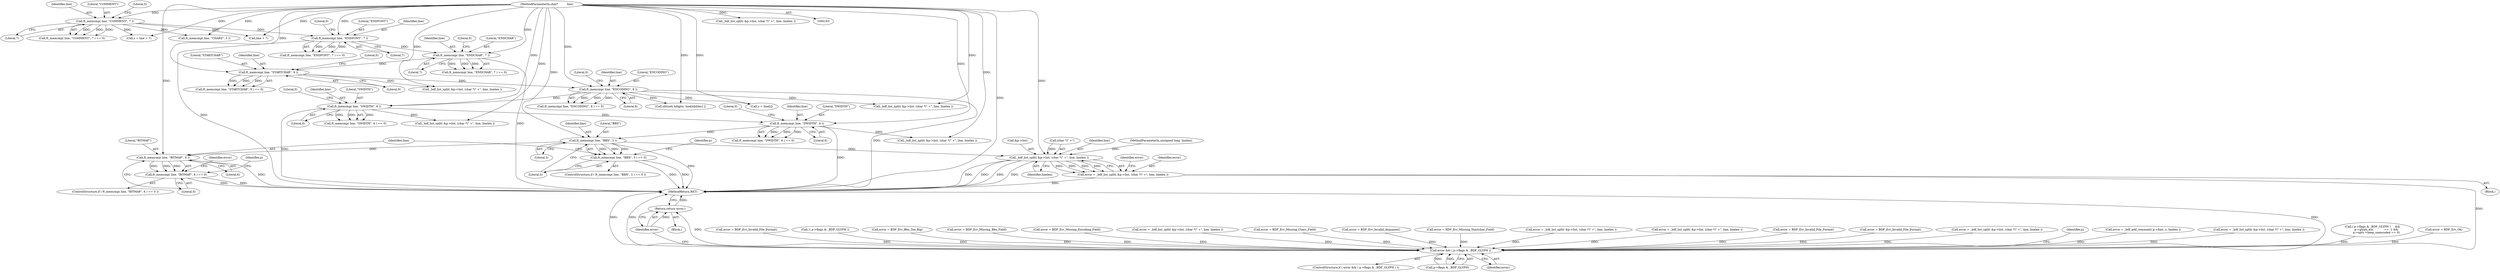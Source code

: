 digraph "0_savannah_07bdb6e289c7954e2a533039dc93c1c136099d2d@API" {
"1001141" [label="(Call,ft_memcmp( line, \"BBX\", 3 ))"];
"1001060" [label="(Call,ft_memcmp( line, \"DWIDTH\", 6 ))"];
"1001007" [label="(Call,ft_memcmp( line, \"SWIDTH\", 6 ))"];
"1000478" [label="(Call,ft_memcmp( line, \"ENCODING\", 8 ))"];
"1000398" [label="(Call,ft_memcmp( line, \"STARTCHAR\", 9 ))"];
"1000357" [label="(Call,ft_memcmp( line, \"ENDCHAR\", 7 ))"];
"1000331" [label="(Call,ft_memcmp( line, \"ENDFONT\", 7 ))"];
"1000206" [label="(Call,ft_memcmp( line, \"COMMENT\", 7 ))"];
"1000164" [label="(MethodParameterIn,char*          line)"];
"1001140" [label="(Call,ft_memcmp( line, \"BBX\", 3 ) == 0)"];
"1001157" [label="(Call,_bdf_list_split( &p->list, (char *)\" +\", line, linelen ))"];
"1001155" [label="(Call,error = _bdf_list_split( &p->list, (char *)\" +\", line, linelen ))"];
"1001558" [label="(Call,error && ( p->flags & _BDF_GLYPH ))"];
"1001569" [label="(Return,return error;)"];
"1001456" [label="(Call,ft_memcmp( line, \"BITMAP\", 6 ))"];
"1001455" [label="(Call,ft_memcmp( line, \"BITMAP\", 6 ) == 0)"];
"1000334" [label="(Literal,7)"];
"1001142" [label="(Identifier,line)"];
"1000481" [label="(Literal,8)"];
"1001460" [label="(Literal,0)"];
"1001467" [label="(Identifier,p)"];
"1000208" [label="(Literal,\"COMMENT\")"];
"1001060" [label="(Call,ft_memcmp( line, \"DWIDTH\", 6 ))"];
"1000402" [label="(Literal,0)"];
"1000358" [label="(Identifier,line)"];
"1000333" [label="(Literal,\"ENDFONT\")"];
"1000210" [label="(Literal,0)"];
"1001548" [label="(Call,error = BDF_Err_Invalid_File_Format)"];
"1001557" [label="(ControlStructure,if ( error && ( p->flags & _BDF_GLYPH ) ))"];
"1001011" [label="(Literal,0)"];
"1000209" [label="(Literal,7)"];
"1001064" [label="(Literal,0)"];
"1000485" [label="(Call,!( p->flags & _BDF_GLYPH ))"];
"1001516" [label="(Call,error = BDF_Err_Bbx_Too_Big)"];
"1000332" [label="(Identifier,line)"];
"1001023" [label="(Call,_bdf_list_split( &p->list, (char *)\" +\", line, linelen ))"];
"1000361" [label="(Literal,0)"];
"1000397" [label="(Call,ft_memcmp( line, \"STARTCHAR\", 9 ) == 0)"];
"1000331" [label="(Call,ft_memcmp( line, \"ENDFONT\", 7 ))"];
"1000357" [label="(Call,ft_memcmp( line, \"ENDCHAR\", 7 ))"];
"1001010" [label="(Literal,6)"];
"1001006" [label="(Call,ft_memcmp( line, \"SWIDTH\", 6 ) == 0)"];
"1001471" [label="(Call,error = BDF_Err_Missing_Bbx_Field)"];
"1001553" [label="(Call,error = BDF_Err_Missing_Encoding_Field)"];
"1000169" [label="(Block,)"];
"1001458" [label="(Literal,\"BITMAP\")"];
"1000477" [label="(Call,ft_memcmp( line, \"ENCODING\", 8 ) == 0)"];
"1001459" [label="(Literal,6)"];
"1001162" [label="(Call,(char *)\" +\")"];
"1000398" [label="(Call,ft_memcmp( line, \"STARTCHAR\", 9 ))"];
"1000401" [label="(Literal,9)"];
"1000480" [label="(Literal,\"ENCODING\")"];
"1000206" [label="(Call,ft_memcmp( line, \"COMMENT\", 7 ))"];
"1001008" [label="(Identifier,line)"];
"1001560" [label="(Call,p->flags & _BDF_GLYPH)"];
"1001549" [label="(Identifier,error)"];
"1000259" [label="(Call,error = _bdf_list_split( &p->list, (char *)\" +\", line, linelen ))"];
"1000205" [label="(Call,ft_memcmp( line, \"COMMENT\", 7 ) == 0)"];
"1001165" [label="(Identifier,line)"];
"1001456" [label="(Call,ft_memcmp( line, \"BITMAP\", 6 ))"];
"1000335" [label="(Literal,0)"];
"1001157" [label="(Call,_bdf_list_split( &p->list, (char *)\" +\", line, linelen ))"];
"1000217" [label="(Call,line + 7)"];
"1000255" [label="(Call,error = BDF_Err_Missing_Chars_Field)"];
"1000978" [label="(Call,sbitset( hdigits, line[nibbles] ))"];
"1001168" [label="(Identifier,error)"];
"1000310" [label="(Call,error = BDF_Err_Invalid_Argument)"];
"1001143" [label="(Literal,\"BBX\")"];
"1000165" [label="(MethodParameterIn,unsigned long  linelen)"];
"1001146" [label="(Block,)"];
"1001139" [label="(ControlStructure,if ( ft_memcmp( line, \"BBX\", 3 ) == 0 ))"];
"1001455" [label="(Call,ft_memcmp( line, \"BITMAP\", 6 ) == 0)"];
"1001141" [label="(Call,ft_memcmp( line, \"BBX\", 3 ))"];
"1001063" [label="(Literal,6)"];
"1001061" [label="(Identifier,line)"];
"1001009" [label="(Literal,\"SWIDTH\")"];
"1001059" [label="(Call,ft_memcmp( line, \"DWIDTH\", 6 ) == 0)"];
"1001571" [label="(MethodReturn,RET)"];
"1001156" [label="(Identifier,error)"];
"1001569" [label="(Return,return error;)"];
"1001558" [label="(Call,error && ( p->flags & _BDF_GLYPH ))"];
"1001166" [label="(Identifier,linelen)"];
"1001158" [label="(Call,&p->list)"];
"1000215" [label="(Call,s = line + 7)"];
"1001076" [label="(Call,_bdf_list_split( &p->list, (char *)\" +\", line, linelen ))"];
"1000492" [label="(Call,error = BDF_Err_Missing_Startchar_Field)"];
"1000164" [label="(MethodParameterIn,char*          line)"];
"1000360" [label="(Literal,7)"];
"1001457" [label="(Identifier,line)"];
"1001155" [label="(Call,error = _bdf_list_split( &p->list, (char *)\" +\", line, linelen ))"];
"1000884" [label="(Call,c = line[i])"];
"1001021" [label="(Call,error = _bdf_list_split( &p->list, (char *)\" +\", line, linelen ))"];
"1001074" [label="(Call,error = _bdf_list_split( &p->list, (char *)\" +\", line, linelen ))"];
"1000596" [label="(Call,error = BDF_Err_Invalid_File_Format)"];
"1000443" [label="(Call,error = BDF_Err_Invalid_File_Format)"];
"1001140" [label="(Call,ft_memcmp( line, \"BBX\", 3 ) == 0)"];
"1001145" [label="(Literal,0)"];
"1000498" [label="(Call,_bdf_list_split( &p->list, (char *)\" +\", line, linelen ))"];
"1000359" [label="(Literal,\"ENDCHAR\")"];
"1000478" [label="(Call,ft_memcmp( line, \"ENCODING\", 8 ))"];
"1000482" [label="(Literal,0)"];
"1000207" [label="(Identifier,line)"];
"1001559" [label="(Identifier,error)"];
"1001007" [label="(Call,ft_memcmp( line, \"SWIDTH\", 6 ))"];
"1000408" [label="(Call,error = _bdf_list_split( &p->list, (char *)\" +\", line, linelen ))"];
"1000479" [label="(Identifier,line)"];
"1001567" [label="(Identifier,p)"];
"1000400" [label="(Literal,\"STARTCHAR\")"];
"1000356" [label="(Call,ft_memcmp( line, \"ENDCHAR\", 7 ) == 0)"];
"1000230" [label="(Call,error = _bdf_add_comment( p->font, s, linelen ))"];
"1001144" [label="(Literal,3)"];
"1000399" [label="(Identifier,line)"];
"1000496" [label="(Call,error = _bdf_list_split( &p->list, (char *)\" +\", line, linelen ))"];
"1000410" [label="(Call,_bdf_list_split( &p->list, (char *)\" +\", line, linelen ))"];
"1001570" [label="(Identifier,error)"];
"1001151" [label="(Identifier,p)"];
"1001062" [label="(Literal,\"DWIDTH\")"];
"1001454" [label="(ControlStructure,if ( ft_memcmp( line, \"BITMAP\", 6 ) == 0 ))"];
"1000330" [label="(Call,ft_memcmp( line, \"ENDFONT\", 7 ) == 0)"];
"1000375" [label="(Call,( p->flags & _BDF_GLYPH )     &&\n         p->glyph_enc            == -1 &&\n         p->opts->keep_unencoded == 0)"];
"1000261" [label="(Call,_bdf_list_split( &p->list, (char *)\" +\", line, linelen ))"];
"1000182" [label="(Call,error = BDF_Err_Ok)"];
"1000249" [label="(Call,ft_memcmp( line, \"CHARS\", 5 ))"];
"1001141" -> "1001140"  [label="AST: "];
"1001141" -> "1001144"  [label="CFG: "];
"1001142" -> "1001141"  [label="AST: "];
"1001143" -> "1001141"  [label="AST: "];
"1001144" -> "1001141"  [label="AST: "];
"1001145" -> "1001141"  [label="CFG: "];
"1001141" -> "1001571"  [label="DDG: "];
"1001141" -> "1001140"  [label="DDG: "];
"1001141" -> "1001140"  [label="DDG: "];
"1001141" -> "1001140"  [label="DDG: "];
"1001060" -> "1001141"  [label="DDG: "];
"1000164" -> "1001141"  [label="DDG: "];
"1001141" -> "1001157"  [label="DDG: "];
"1001141" -> "1001456"  [label="DDG: "];
"1001060" -> "1001059"  [label="AST: "];
"1001060" -> "1001063"  [label="CFG: "];
"1001061" -> "1001060"  [label="AST: "];
"1001062" -> "1001060"  [label="AST: "];
"1001063" -> "1001060"  [label="AST: "];
"1001064" -> "1001060"  [label="CFG: "];
"1001060" -> "1001571"  [label="DDG: "];
"1001060" -> "1001059"  [label="DDG: "];
"1001060" -> "1001059"  [label="DDG: "];
"1001060" -> "1001059"  [label="DDG: "];
"1001007" -> "1001060"  [label="DDG: "];
"1000164" -> "1001060"  [label="DDG: "];
"1001060" -> "1001076"  [label="DDG: "];
"1001007" -> "1001006"  [label="AST: "];
"1001007" -> "1001010"  [label="CFG: "];
"1001008" -> "1001007"  [label="AST: "];
"1001009" -> "1001007"  [label="AST: "];
"1001010" -> "1001007"  [label="AST: "];
"1001011" -> "1001007"  [label="CFG: "];
"1001007" -> "1001571"  [label="DDG: "];
"1001007" -> "1001006"  [label="DDG: "];
"1001007" -> "1001006"  [label="DDG: "];
"1001007" -> "1001006"  [label="DDG: "];
"1000478" -> "1001007"  [label="DDG: "];
"1000164" -> "1001007"  [label="DDG: "];
"1001007" -> "1001023"  [label="DDG: "];
"1000478" -> "1000477"  [label="AST: "];
"1000478" -> "1000481"  [label="CFG: "];
"1000479" -> "1000478"  [label="AST: "];
"1000480" -> "1000478"  [label="AST: "];
"1000481" -> "1000478"  [label="AST: "];
"1000482" -> "1000478"  [label="CFG: "];
"1000478" -> "1001571"  [label="DDG: "];
"1000478" -> "1000477"  [label="DDG: "];
"1000478" -> "1000477"  [label="DDG: "];
"1000478" -> "1000477"  [label="DDG: "];
"1000398" -> "1000478"  [label="DDG: "];
"1000164" -> "1000478"  [label="DDG: "];
"1000478" -> "1000498"  [label="DDG: "];
"1000478" -> "1000884"  [label="DDG: "];
"1000478" -> "1000978"  [label="DDG: "];
"1000398" -> "1000397"  [label="AST: "];
"1000398" -> "1000401"  [label="CFG: "];
"1000399" -> "1000398"  [label="AST: "];
"1000400" -> "1000398"  [label="AST: "];
"1000401" -> "1000398"  [label="AST: "];
"1000402" -> "1000398"  [label="CFG: "];
"1000398" -> "1000397"  [label="DDG: "];
"1000398" -> "1000397"  [label="DDG: "];
"1000398" -> "1000397"  [label="DDG: "];
"1000357" -> "1000398"  [label="DDG: "];
"1000164" -> "1000398"  [label="DDG: "];
"1000398" -> "1000410"  [label="DDG: "];
"1000357" -> "1000356"  [label="AST: "];
"1000357" -> "1000360"  [label="CFG: "];
"1000358" -> "1000357"  [label="AST: "];
"1000359" -> "1000357"  [label="AST: "];
"1000360" -> "1000357"  [label="AST: "];
"1000361" -> "1000357"  [label="CFG: "];
"1000357" -> "1001571"  [label="DDG: "];
"1000357" -> "1000356"  [label="DDG: "];
"1000357" -> "1000356"  [label="DDG: "];
"1000357" -> "1000356"  [label="DDG: "];
"1000331" -> "1000357"  [label="DDG: "];
"1000164" -> "1000357"  [label="DDG: "];
"1000331" -> "1000330"  [label="AST: "];
"1000331" -> "1000334"  [label="CFG: "];
"1000332" -> "1000331"  [label="AST: "];
"1000333" -> "1000331"  [label="AST: "];
"1000334" -> "1000331"  [label="AST: "];
"1000335" -> "1000331"  [label="CFG: "];
"1000331" -> "1001571"  [label="DDG: "];
"1000331" -> "1000330"  [label="DDG: "];
"1000331" -> "1000330"  [label="DDG: "];
"1000331" -> "1000330"  [label="DDG: "];
"1000206" -> "1000331"  [label="DDG: "];
"1000164" -> "1000331"  [label="DDG: "];
"1000206" -> "1000205"  [label="AST: "];
"1000206" -> "1000209"  [label="CFG: "];
"1000207" -> "1000206"  [label="AST: "];
"1000208" -> "1000206"  [label="AST: "];
"1000209" -> "1000206"  [label="AST: "];
"1000210" -> "1000206"  [label="CFG: "];
"1000206" -> "1000205"  [label="DDG: "];
"1000206" -> "1000205"  [label="DDG: "];
"1000206" -> "1000205"  [label="DDG: "];
"1000164" -> "1000206"  [label="DDG: "];
"1000206" -> "1000215"  [label="DDG: "];
"1000206" -> "1000217"  [label="DDG: "];
"1000206" -> "1000249"  [label="DDG: "];
"1000164" -> "1000163"  [label="AST: "];
"1000164" -> "1001571"  [label="DDG: "];
"1000164" -> "1000215"  [label="DDG: "];
"1000164" -> "1000217"  [label="DDG: "];
"1000164" -> "1000249"  [label="DDG: "];
"1000164" -> "1000261"  [label="DDG: "];
"1000164" -> "1000410"  [label="DDG: "];
"1000164" -> "1000498"  [label="DDG: "];
"1000164" -> "1000884"  [label="DDG: "];
"1000164" -> "1000978"  [label="DDG: "];
"1000164" -> "1001023"  [label="DDG: "];
"1000164" -> "1001076"  [label="DDG: "];
"1000164" -> "1001157"  [label="DDG: "];
"1000164" -> "1001456"  [label="DDG: "];
"1001140" -> "1001139"  [label="AST: "];
"1001140" -> "1001145"  [label="CFG: "];
"1001145" -> "1001140"  [label="AST: "];
"1001151" -> "1001140"  [label="CFG: "];
"1001457" -> "1001140"  [label="CFG: "];
"1001140" -> "1001571"  [label="DDG: "];
"1001140" -> "1001571"  [label="DDG: "];
"1001157" -> "1001155"  [label="AST: "];
"1001157" -> "1001166"  [label="CFG: "];
"1001158" -> "1001157"  [label="AST: "];
"1001162" -> "1001157"  [label="AST: "];
"1001165" -> "1001157"  [label="AST: "];
"1001166" -> "1001157"  [label="AST: "];
"1001155" -> "1001157"  [label="CFG: "];
"1001157" -> "1001571"  [label="DDG: "];
"1001157" -> "1001571"  [label="DDG: "];
"1001157" -> "1001571"  [label="DDG: "];
"1001157" -> "1001571"  [label="DDG: "];
"1001157" -> "1001155"  [label="DDG: "];
"1001157" -> "1001155"  [label="DDG: "];
"1001157" -> "1001155"  [label="DDG: "];
"1001157" -> "1001155"  [label="DDG: "];
"1001162" -> "1001157"  [label="DDG: "];
"1000165" -> "1001157"  [label="DDG: "];
"1001155" -> "1001146"  [label="AST: "];
"1001156" -> "1001155"  [label="AST: "];
"1001168" -> "1001155"  [label="CFG: "];
"1001155" -> "1001571"  [label="DDG: "];
"1001155" -> "1001558"  [label="DDG: "];
"1001558" -> "1001557"  [label="AST: "];
"1001558" -> "1001559"  [label="CFG: "];
"1001558" -> "1001560"  [label="CFG: "];
"1001559" -> "1001558"  [label="AST: "];
"1001560" -> "1001558"  [label="AST: "];
"1001567" -> "1001558"  [label="CFG: "];
"1001570" -> "1001558"  [label="CFG: "];
"1001558" -> "1001571"  [label="DDG: "];
"1001558" -> "1001571"  [label="DDG: "];
"1001558" -> "1001571"  [label="DDG: "];
"1000259" -> "1001558"  [label="DDG: "];
"1000596" -> "1001558"  [label="DDG: "];
"1000492" -> "1001558"  [label="DDG: "];
"1000496" -> "1001558"  [label="DDG: "];
"1001553" -> "1001558"  [label="DDG: "];
"1000230" -> "1001558"  [label="DDG: "];
"1000182" -> "1001558"  [label="DDG: "];
"1000443" -> "1001558"  [label="DDG: "];
"1001516" -> "1001558"  [label="DDG: "];
"1001074" -> "1001558"  [label="DDG: "];
"1000408" -> "1001558"  [label="DDG: "];
"1001471" -> "1001558"  [label="DDG: "];
"1000310" -> "1001558"  [label="DDG: "];
"1001021" -> "1001558"  [label="DDG: "];
"1001548" -> "1001558"  [label="DDG: "];
"1000255" -> "1001558"  [label="DDG: "];
"1000485" -> "1001558"  [label="DDG: "];
"1000375" -> "1001558"  [label="DDG: "];
"1001560" -> "1001558"  [label="DDG: "];
"1001560" -> "1001558"  [label="DDG: "];
"1001558" -> "1001569"  [label="DDG: "];
"1001569" -> "1000169"  [label="AST: "];
"1001569" -> "1001570"  [label="CFG: "];
"1001570" -> "1001569"  [label="AST: "];
"1001571" -> "1001569"  [label="CFG: "];
"1001569" -> "1001571"  [label="DDG: "];
"1001570" -> "1001569"  [label="DDG: "];
"1001456" -> "1001455"  [label="AST: "];
"1001456" -> "1001459"  [label="CFG: "];
"1001457" -> "1001456"  [label="AST: "];
"1001458" -> "1001456"  [label="AST: "];
"1001459" -> "1001456"  [label="AST: "];
"1001460" -> "1001456"  [label="CFG: "];
"1001456" -> "1001571"  [label="DDG: "];
"1001456" -> "1001455"  [label="DDG: "];
"1001456" -> "1001455"  [label="DDG: "];
"1001456" -> "1001455"  [label="DDG: "];
"1001455" -> "1001454"  [label="AST: "];
"1001455" -> "1001460"  [label="CFG: "];
"1001460" -> "1001455"  [label="AST: "];
"1001467" -> "1001455"  [label="CFG: "];
"1001549" -> "1001455"  [label="CFG: "];
"1001455" -> "1001571"  [label="DDG: "];
"1001455" -> "1001571"  [label="DDG: "];
}
